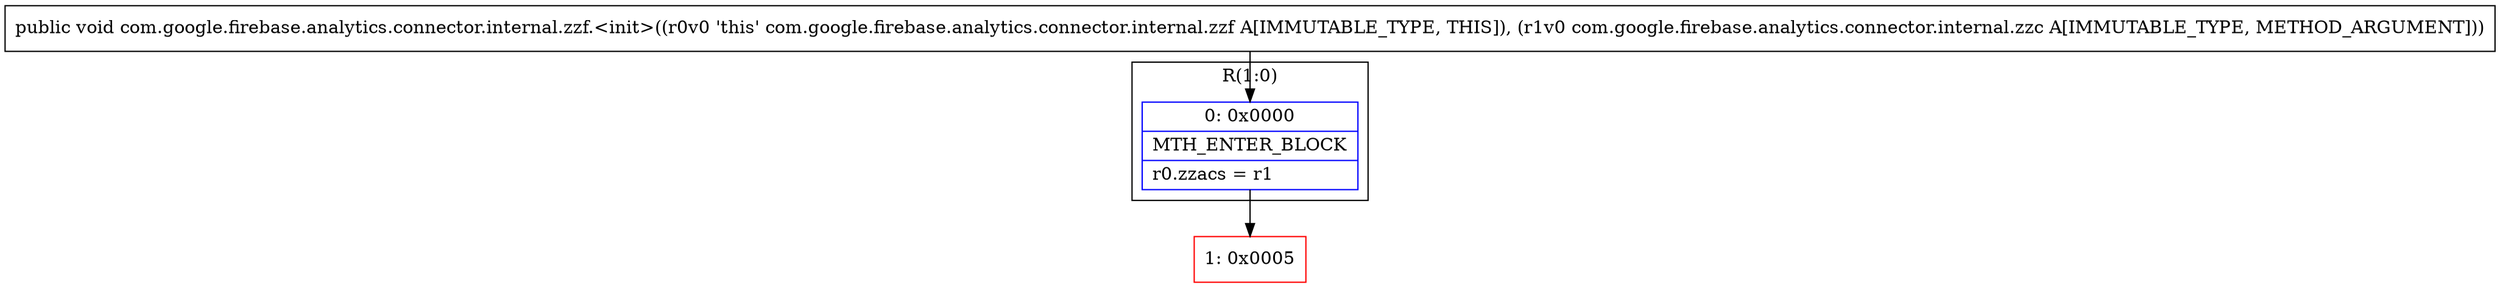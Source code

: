 digraph "CFG forcom.google.firebase.analytics.connector.internal.zzf.\<init\>(Lcom\/google\/firebase\/analytics\/connector\/internal\/zzc;)V" {
subgraph cluster_Region_2043404411 {
label = "R(1:0)";
node [shape=record,color=blue];
Node_0 [shape=record,label="{0\:\ 0x0000|MTH_ENTER_BLOCK\l|r0.zzacs = r1\l}"];
}
Node_1 [shape=record,color=red,label="{1\:\ 0x0005}"];
MethodNode[shape=record,label="{public void com.google.firebase.analytics.connector.internal.zzf.\<init\>((r0v0 'this' com.google.firebase.analytics.connector.internal.zzf A[IMMUTABLE_TYPE, THIS]), (r1v0 com.google.firebase.analytics.connector.internal.zzc A[IMMUTABLE_TYPE, METHOD_ARGUMENT])) }"];
MethodNode -> Node_0;
Node_0 -> Node_1;
}

